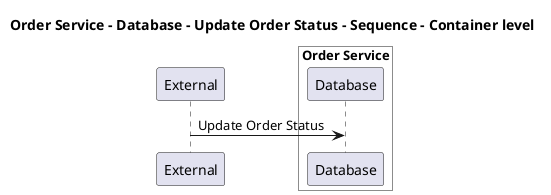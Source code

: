 @startuml

title Order Service - Database - Update Order Status - Sequence - Container level

participant "External" as C4InterFlow.SoftwareSystems.ExternalSystem

box "Order Service" #White
    participant "Database" as ECommercePlatform.SoftwareSystems.OrderService.Containers.Database
end box


C4InterFlow.SoftwareSystems.ExternalSystem -> ECommercePlatform.SoftwareSystems.OrderService.Containers.Database : Update Order Status


@enduml
